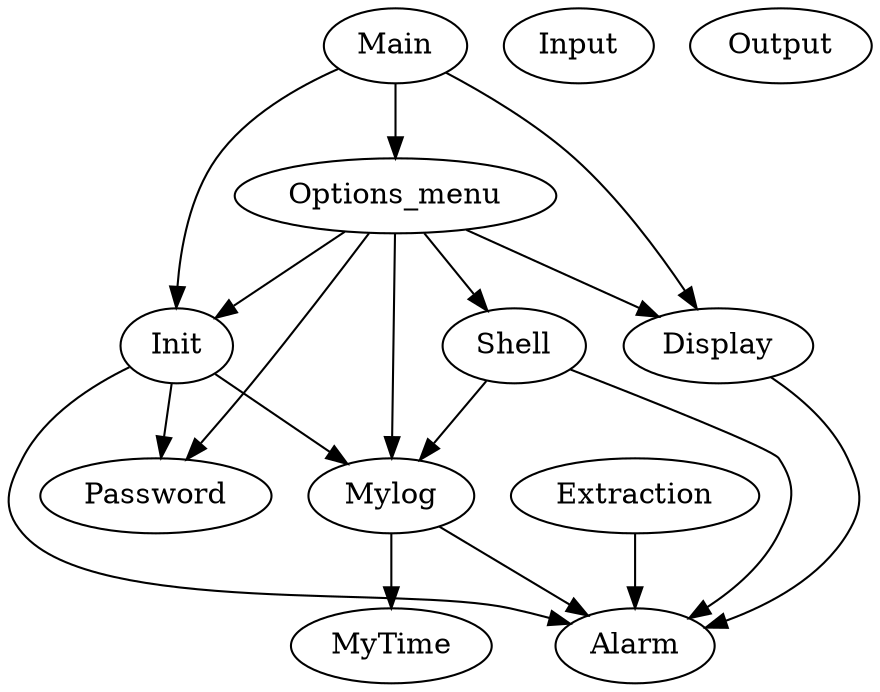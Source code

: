 digraph G
{
	Alarm;
	Display;
	Extraction;
	Init;
	Input;
	Main;
	Mylog;
	MyTime;
	Options_menu;
	Output;
	Password;
	Shell;

	Display -> Alarm;
	Extraction -> Alarm;
	Init -> {Alarm; Password; Mylog;}
	Main -> {Init; Display; Options_menu;}
	Mylog -> {MyTime; Alarm;}
	Options_menu -> {Password; Shell; Display; Init; Mylog;}
	Shell -> {Alarm; Mylog;}
}